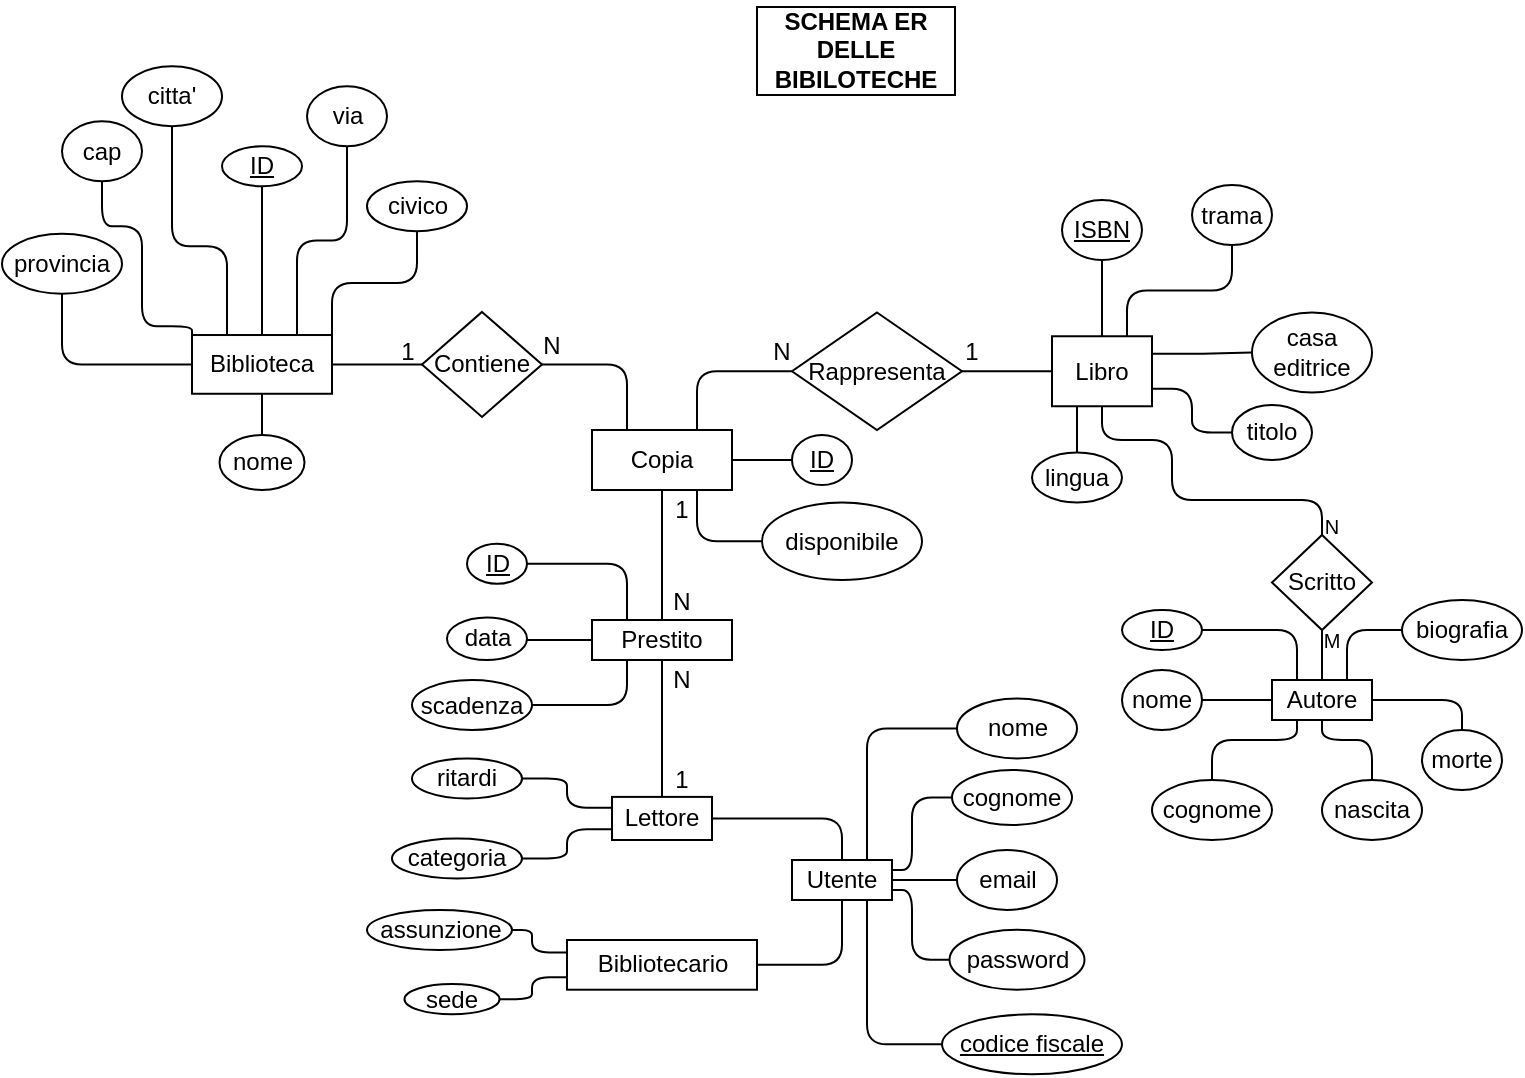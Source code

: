 <mxfile version="26.1.1">
  <diagram name="Page-1" id="0MRVWRIOqz95eaR4ipgQ">
    <mxGraphModel dx="988" dy="583" grid="1" gridSize="10" guides="1" tooltips="1" connect="1" arrows="1" fold="1" page="1" pageScale="1" pageWidth="850" pageHeight="1100" math="0" shadow="0">
      <root>
        <mxCell id="0" />
        <mxCell id="1" parent="0" />
        <mxCell id="64EpxRwVbbQgUjMSI_ka-127" style="edgeStyle=orthogonalEdgeStyle;rounded=1;orthogonalLoop=1;jettySize=auto;html=1;exitX=0.5;exitY=0;exitDx=0;exitDy=0;entryX=0.5;entryY=1;entryDx=0;entryDy=0;endArrow=none;startFill=0;" parent="1" source="64EpxRwVbbQgUjMSI_ka-2" target="64EpxRwVbbQgUjMSI_ka-126" edge="1">
          <mxGeometry relative="1" as="geometry" />
        </mxCell>
        <mxCell id="64EpxRwVbbQgUjMSI_ka-128" style="edgeStyle=orthogonalEdgeStyle;rounded=1;orthogonalLoop=1;jettySize=auto;html=1;exitX=1;exitY=0;exitDx=0;exitDy=0;entryX=0.5;entryY=1;entryDx=0;entryDy=0;endArrow=none;startFill=0;" parent="1" source="64EpxRwVbbQgUjMSI_ka-2" target="64EpxRwVbbQgUjMSI_ka-80" edge="1">
          <mxGeometry relative="1" as="geometry" />
        </mxCell>
        <mxCell id="64EpxRwVbbQgUjMSI_ka-129" style="edgeStyle=orthogonalEdgeStyle;rounded=1;orthogonalLoop=1;jettySize=auto;html=1;exitX=0.75;exitY=0;exitDx=0;exitDy=0;entryX=0.5;entryY=1;entryDx=0;entryDy=0;endArrow=none;startFill=0;" parent="1" source="64EpxRwVbbQgUjMSI_ka-2" target="64EpxRwVbbQgUjMSI_ka-79" edge="1">
          <mxGeometry relative="1" as="geometry" />
        </mxCell>
        <mxCell id="64EpxRwVbbQgUjMSI_ka-130" style="edgeStyle=orthogonalEdgeStyle;rounded=1;orthogonalLoop=1;jettySize=auto;html=1;exitX=0;exitY=0.5;exitDx=0;exitDy=0;entryX=0.5;entryY=1;entryDx=0;entryDy=0;endArrow=none;startFill=0;" parent="1" source="64EpxRwVbbQgUjMSI_ka-2" target="64EpxRwVbbQgUjMSI_ka-88" edge="1">
          <mxGeometry relative="1" as="geometry" />
        </mxCell>
        <mxCell id="64EpxRwVbbQgUjMSI_ka-131" style="edgeStyle=orthogonalEdgeStyle;rounded=1;orthogonalLoop=1;jettySize=auto;html=1;exitX=0;exitY=0;exitDx=0;exitDy=0;entryX=0.5;entryY=1;entryDx=0;entryDy=0;endArrow=none;startFill=0;" parent="1" source="64EpxRwVbbQgUjMSI_ka-2" target="64EpxRwVbbQgUjMSI_ka-81" edge="1">
          <mxGeometry relative="1" as="geometry">
            <Array as="points">
              <mxPoint x="135" y="213.13" />
              <mxPoint x="135" y="163.13" />
              <mxPoint x="115" y="163.13" />
            </Array>
          </mxGeometry>
        </mxCell>
        <mxCell id="64EpxRwVbbQgUjMSI_ka-132" style="edgeStyle=orthogonalEdgeStyle;rounded=1;orthogonalLoop=1;jettySize=auto;html=1;exitX=0.25;exitY=0;exitDx=0;exitDy=0;entryX=0.5;entryY=1;entryDx=0;entryDy=0;endArrow=none;startFill=0;" parent="1" source="64EpxRwVbbQgUjMSI_ka-2" target="64EpxRwVbbQgUjMSI_ka-3" edge="1">
          <mxGeometry relative="1" as="geometry">
            <Array as="points">
              <mxPoint x="178" y="173.13" />
              <mxPoint x="150" y="173.13" />
            </Array>
          </mxGeometry>
        </mxCell>
        <mxCell id="-BMLWCmr1hAgnJE4KNeQ-6" style="edgeStyle=orthogonalEdgeStyle;rounded=1;orthogonalLoop=1;jettySize=auto;html=1;exitX=0.5;exitY=1;exitDx=0;exitDy=0;entryX=0.5;entryY=0;entryDx=0;entryDy=0;curved=0;endArrow=none;startFill=0;" edge="1" parent="1" source="64EpxRwVbbQgUjMSI_ka-2" target="-BMLWCmr1hAgnJE4KNeQ-5">
          <mxGeometry relative="1" as="geometry" />
        </mxCell>
        <mxCell id="64EpxRwVbbQgUjMSI_ka-2" value="Biblioteca" style="rounded=0;whiteSpace=wrap;html=1;" parent="1" vertex="1">
          <mxGeometry x="160" y="217.51" width="70" height="29.37" as="geometry" />
        </mxCell>
        <mxCell id="64EpxRwVbbQgUjMSI_ka-3" value="citta&#39;" style="ellipse;whiteSpace=wrap;html=1;rounded=1;" parent="1" vertex="1">
          <mxGeometry x="125" y="83.13" width="50" height="30" as="geometry" />
        </mxCell>
        <mxCell id="QNl1kk8Vg32E1iND4ZY_-21" style="edgeStyle=orthogonalEdgeStyle;rounded=0;orthogonalLoop=1;jettySize=auto;html=1;exitX=0;exitY=0.5;exitDx=0;exitDy=0;entryX=1;entryY=0.5;entryDx=0;entryDy=0;endArrow=none;startFill=0;" parent="1" source="64EpxRwVbbQgUjMSI_ka-13" target="64EpxRwVbbQgUjMSI_ka-2" edge="1">
          <mxGeometry relative="1" as="geometry" />
        </mxCell>
        <mxCell id="64EpxRwVbbQgUjMSI_ka-13" value="Contiene" style="rhombus;whiteSpace=wrap;html=1;rounded=0;" parent="1" vertex="1">
          <mxGeometry x="275" y="205.94" width="60" height="52.5" as="geometry" />
        </mxCell>
        <mxCell id="64EpxRwVbbQgUjMSI_ka-141" style="edgeStyle=orthogonalEdgeStyle;rounded=1;orthogonalLoop=1;jettySize=auto;html=1;exitX=0.5;exitY=0;exitDx=0;exitDy=0;entryX=0.5;entryY=1;entryDx=0;entryDy=0;endArrow=none;startFill=0;" parent="1" source="64EpxRwVbbQgUjMSI_ka-15" target="64EpxRwVbbQgUjMSI_ka-17" edge="1">
          <mxGeometry relative="1" as="geometry" />
        </mxCell>
        <mxCell id="64EpxRwVbbQgUjMSI_ka-143" style="edgeStyle=orthogonalEdgeStyle;rounded=1;orthogonalLoop=1;jettySize=auto;html=1;exitX=0.75;exitY=0;exitDx=0;exitDy=0;entryX=0.5;entryY=1;entryDx=0;entryDy=0;endArrow=none;startFill=0;" parent="1" source="64EpxRwVbbQgUjMSI_ka-15" target="64EpxRwVbbQgUjMSI_ka-26" edge="1">
          <mxGeometry relative="1" as="geometry" />
        </mxCell>
        <mxCell id="64EpxRwVbbQgUjMSI_ka-144" style="edgeStyle=orthogonalEdgeStyle;rounded=1;orthogonalLoop=1;jettySize=auto;html=1;exitX=1;exitY=0.25;exitDx=0;exitDy=0;entryX=0;entryY=0.5;entryDx=0;entryDy=0;endArrow=none;startFill=0;" parent="1" source="64EpxRwVbbQgUjMSI_ka-15" target="64EpxRwVbbQgUjMSI_ka-28" edge="1">
          <mxGeometry relative="1" as="geometry" />
        </mxCell>
        <mxCell id="64EpxRwVbbQgUjMSI_ka-145" style="edgeStyle=orthogonalEdgeStyle;rounded=1;orthogonalLoop=1;jettySize=auto;html=1;exitX=1;exitY=0.75;exitDx=0;exitDy=0;entryX=0;entryY=0.5;entryDx=0;entryDy=0;endArrow=none;startFill=0;" parent="1" source="64EpxRwVbbQgUjMSI_ka-15" target="64EpxRwVbbQgUjMSI_ka-19" edge="1">
          <mxGeometry relative="1" as="geometry" />
        </mxCell>
        <mxCell id="64EpxRwVbbQgUjMSI_ka-149" style="edgeStyle=orthogonalEdgeStyle;rounded=1;orthogonalLoop=1;jettySize=auto;html=1;exitX=0.25;exitY=1;exitDx=0;exitDy=0;entryX=0.5;entryY=0;entryDx=0;entryDy=0;endArrow=none;startFill=0;" parent="1" source="64EpxRwVbbQgUjMSI_ka-15" target="64EpxRwVbbQgUjMSI_ka-48" edge="1">
          <mxGeometry relative="1" as="geometry" />
        </mxCell>
        <mxCell id="64EpxRwVbbQgUjMSI_ka-210" style="edgeStyle=orthogonalEdgeStyle;rounded=1;orthogonalLoop=1;jettySize=auto;html=1;exitX=0;exitY=0.5;exitDx=0;exitDy=0;entryX=1;entryY=0.5;entryDx=0;entryDy=0;endArrow=none;startFill=0;" parent="1" source="64EpxRwVbbQgUjMSI_ka-15" target="64EpxRwVbbQgUjMSI_ka-138" edge="1">
          <mxGeometry relative="1" as="geometry" />
        </mxCell>
        <mxCell id="64EpxRwVbbQgUjMSI_ka-15" value="Libro" style="rounded=0;whiteSpace=wrap;html=1;" parent="1" vertex="1">
          <mxGeometry x="590" y="218.13" width="50" height="35" as="geometry" />
        </mxCell>
        <mxCell id="64EpxRwVbbQgUjMSI_ka-17" value="&lt;u&gt;ISBN&lt;/u&gt;" style="ellipse;whiteSpace=wrap;html=1;rounded=1;" parent="1" vertex="1">
          <mxGeometry x="595" y="150" width="40" height="30" as="geometry" />
        </mxCell>
        <mxCell id="64EpxRwVbbQgUjMSI_ka-19" value="titolo" style="ellipse;whiteSpace=wrap;html=1;rounded=1;" parent="1" vertex="1">
          <mxGeometry x="680" y="252.5" width="40" height="27.5" as="geometry" />
        </mxCell>
        <mxCell id="64EpxRwVbbQgUjMSI_ka-22" value="Scritto" style="rhombus;whiteSpace=wrap;html=1;rounded=0;" parent="1" vertex="1">
          <mxGeometry x="700" y="317.5" width="50" height="47.5" as="geometry" />
        </mxCell>
        <mxCell id="64EpxRwVbbQgUjMSI_ka-154" style="edgeStyle=orthogonalEdgeStyle;rounded=1;orthogonalLoop=1;jettySize=auto;html=1;exitX=0.25;exitY=0;exitDx=0;exitDy=0;entryX=1;entryY=0.5;entryDx=0;entryDy=0;endArrow=none;startFill=0;" parent="1" source="64EpxRwVbbQgUjMSI_ka-24" target="64EpxRwVbbQgUjMSI_ka-37" edge="1">
          <mxGeometry relative="1" as="geometry" />
        </mxCell>
        <mxCell id="64EpxRwVbbQgUjMSI_ka-155" style="edgeStyle=orthogonalEdgeStyle;rounded=1;orthogonalLoop=1;jettySize=auto;html=1;exitX=0;exitY=0.5;exitDx=0;exitDy=0;entryX=1;entryY=0.5;entryDx=0;entryDy=0;endArrow=none;startFill=0;" parent="1" source="64EpxRwVbbQgUjMSI_ka-24" target="64EpxRwVbbQgUjMSI_ka-39" edge="1">
          <mxGeometry relative="1" as="geometry" />
        </mxCell>
        <mxCell id="64EpxRwVbbQgUjMSI_ka-156" style="edgeStyle=orthogonalEdgeStyle;rounded=1;orthogonalLoop=1;jettySize=auto;html=1;exitX=0.25;exitY=1;exitDx=0;exitDy=0;entryX=0.5;entryY=0;entryDx=0;entryDy=0;endArrow=none;startFill=0;" parent="1" source="64EpxRwVbbQgUjMSI_ka-24" target="64EpxRwVbbQgUjMSI_ka-41" edge="1">
          <mxGeometry relative="1" as="geometry">
            <Array as="points">
              <mxPoint x="712" y="420" />
              <mxPoint x="670" y="420" />
            </Array>
          </mxGeometry>
        </mxCell>
        <mxCell id="64EpxRwVbbQgUjMSI_ka-157" style="edgeStyle=orthogonalEdgeStyle;rounded=1;orthogonalLoop=1;jettySize=auto;html=1;exitX=0.5;exitY=1;exitDx=0;exitDy=0;entryX=0.5;entryY=0;entryDx=0;entryDy=0;endArrow=none;startFill=0;" parent="1" source="64EpxRwVbbQgUjMSI_ka-24" target="64EpxRwVbbQgUjMSI_ka-42" edge="1">
          <mxGeometry relative="1" as="geometry">
            <Array as="points">
              <mxPoint x="725" y="420" />
              <mxPoint x="750" y="420" />
            </Array>
          </mxGeometry>
        </mxCell>
        <mxCell id="64EpxRwVbbQgUjMSI_ka-158" style="edgeStyle=orthogonalEdgeStyle;rounded=1;orthogonalLoop=1;jettySize=auto;html=1;exitX=1;exitY=0.5;exitDx=0;exitDy=0;entryX=0.5;entryY=0;entryDx=0;entryDy=0;endArrow=none;startFill=0;" parent="1" source="64EpxRwVbbQgUjMSI_ka-24" target="64EpxRwVbbQgUjMSI_ka-43" edge="1">
          <mxGeometry relative="1" as="geometry">
            <Array as="points">
              <mxPoint x="795" y="400" />
            </Array>
          </mxGeometry>
        </mxCell>
        <mxCell id="64EpxRwVbbQgUjMSI_ka-159" style="edgeStyle=orthogonalEdgeStyle;rounded=1;orthogonalLoop=1;jettySize=auto;html=1;exitX=0.75;exitY=0;exitDx=0;exitDy=0;entryX=0;entryY=0.5;entryDx=0;entryDy=0;endArrow=none;startFill=0;" parent="1" source="64EpxRwVbbQgUjMSI_ka-24" target="64EpxRwVbbQgUjMSI_ka-46" edge="1">
          <mxGeometry relative="1" as="geometry">
            <Array as="points">
              <mxPoint x="738" y="365" />
            </Array>
          </mxGeometry>
        </mxCell>
        <mxCell id="64EpxRwVbbQgUjMSI_ka-182" style="edgeStyle=orthogonalEdgeStyle;rounded=1;orthogonalLoop=1;jettySize=auto;html=1;exitX=0.5;exitY=0;exitDx=0;exitDy=0;entryX=0.5;entryY=1;entryDx=0;entryDy=0;endArrow=none;startFill=0;" parent="1" source="64EpxRwVbbQgUjMSI_ka-24" target="64EpxRwVbbQgUjMSI_ka-22" edge="1">
          <mxGeometry relative="1" as="geometry" />
        </mxCell>
        <mxCell id="64EpxRwVbbQgUjMSI_ka-24" value="Autore" style="rounded=0;whiteSpace=wrap;html=1;" parent="1" vertex="1">
          <mxGeometry x="700" y="390" width="50" height="20" as="geometry" />
        </mxCell>
        <mxCell id="64EpxRwVbbQgUjMSI_ka-26" value="trama" style="ellipse;whiteSpace=wrap;html=1;rounded=1;" parent="1" vertex="1">
          <mxGeometry x="660" y="142.5" width="40" height="30" as="geometry" />
        </mxCell>
        <mxCell id="64EpxRwVbbQgUjMSI_ka-28" value="casa editrice" style="ellipse;whiteSpace=wrap;html=1;rounded=1;" parent="1" vertex="1">
          <mxGeometry x="690" y="206.25" width="60" height="40" as="geometry" />
        </mxCell>
        <mxCell id="64EpxRwVbbQgUjMSI_ka-37" value="&lt;u&gt;ID&lt;/u&gt;" style="ellipse;whiteSpace=wrap;html=1;rounded=1;" parent="1" vertex="1">
          <mxGeometry x="625" y="355" width="40" height="20" as="geometry" />
        </mxCell>
        <mxCell id="64EpxRwVbbQgUjMSI_ka-39" value="nome" style="ellipse;whiteSpace=wrap;html=1;rounded=1;" parent="1" vertex="1">
          <mxGeometry x="625" y="385" width="40" height="30" as="geometry" />
        </mxCell>
        <mxCell id="64EpxRwVbbQgUjMSI_ka-41" value="cognome" style="ellipse;whiteSpace=wrap;html=1;rounded=1;" parent="1" vertex="1">
          <mxGeometry x="640" y="440" width="60" height="30" as="geometry" />
        </mxCell>
        <mxCell id="64EpxRwVbbQgUjMSI_ka-42" value="nascita" style="ellipse;whiteSpace=wrap;html=1;rounded=1;" parent="1" vertex="1">
          <mxGeometry x="725" y="440" width="50" height="30" as="geometry" />
        </mxCell>
        <mxCell id="64EpxRwVbbQgUjMSI_ka-43" value="morte" style="ellipse;whiteSpace=wrap;html=1;rounded=1;" parent="1" vertex="1">
          <mxGeometry x="775" y="415" width="40" height="30" as="geometry" />
        </mxCell>
        <mxCell id="64EpxRwVbbQgUjMSI_ka-46" value="biografia" style="ellipse;whiteSpace=wrap;html=1;rounded=1;" parent="1" vertex="1">
          <mxGeometry x="765" y="350" width="60" height="30" as="geometry" />
        </mxCell>
        <mxCell id="64EpxRwVbbQgUjMSI_ka-48" value="lingua" style="ellipse;whiteSpace=wrap;html=1;rounded=1;" parent="1" vertex="1">
          <mxGeometry x="580" y="276.25" width="45" height="25" as="geometry" />
        </mxCell>
        <mxCell id="64EpxRwVbbQgUjMSI_ka-178" style="edgeStyle=orthogonalEdgeStyle;rounded=1;orthogonalLoop=1;jettySize=auto;html=1;exitX=0.5;exitY=0;exitDx=0;exitDy=0;entryX=1;entryY=0.5;entryDx=0;entryDy=0;endArrow=none;startFill=0;" parent="1" source="64EpxRwVbbQgUjMSI_ka-50" target="64EpxRwVbbQgUjMSI_ka-51" edge="1">
          <mxGeometry relative="1" as="geometry" />
        </mxCell>
        <mxCell id="64EpxRwVbbQgUjMSI_ka-179" style="edgeStyle=orthogonalEdgeStyle;rounded=1;orthogonalLoop=1;jettySize=auto;html=1;exitX=0.5;exitY=1;exitDx=0;exitDy=0;entryX=1;entryY=0.5;entryDx=0;entryDy=0;endArrow=none;startFill=0;" parent="1" source="64EpxRwVbbQgUjMSI_ka-50" target="64EpxRwVbbQgUjMSI_ka-52" edge="1">
          <mxGeometry relative="1" as="geometry" />
        </mxCell>
        <mxCell id="WrM48daoIJoYGqW7nCg0-2" style="edgeStyle=orthogonalEdgeStyle;rounded=1;orthogonalLoop=1;jettySize=auto;html=1;exitX=0.75;exitY=0;exitDx=0;exitDy=0;entryX=0;entryY=0.5;entryDx=0;entryDy=0;curved=0;endArrow=none;startFill=0;" parent="1" source="64EpxRwVbbQgUjMSI_ka-50" target="64EpxRwVbbQgUjMSI_ka-66" edge="1">
          <mxGeometry relative="1" as="geometry" />
        </mxCell>
        <mxCell id="WrM48daoIJoYGqW7nCg0-4" style="edgeStyle=orthogonalEdgeStyle;rounded=1;orthogonalLoop=1;jettySize=auto;html=1;exitX=0.75;exitY=1;exitDx=0;exitDy=0;entryX=0;entryY=0.5;entryDx=0;entryDy=0;endArrow=none;startFill=0;curved=0;" parent="1" source="64EpxRwVbbQgUjMSI_ka-50" target="64EpxRwVbbQgUjMSI_ka-64" edge="1">
          <mxGeometry relative="1" as="geometry" />
        </mxCell>
        <mxCell id="-BMLWCmr1hAgnJE4KNeQ-2" style="edgeStyle=orthogonalEdgeStyle;rounded=1;orthogonalLoop=1;jettySize=auto;html=1;exitX=1;exitY=0.25;exitDx=0;exitDy=0;entryX=0;entryY=0.5;entryDx=0;entryDy=0;curved=0;endArrow=none;startFill=0;" edge="1" parent="1" source="64EpxRwVbbQgUjMSI_ka-50" target="64EpxRwVbbQgUjMSI_ka-70">
          <mxGeometry relative="1" as="geometry">
            <Array as="points">
              <mxPoint x="520" y="485" />
              <mxPoint x="520" y="449" />
            </Array>
          </mxGeometry>
        </mxCell>
        <mxCell id="-BMLWCmr1hAgnJE4KNeQ-3" style="edgeStyle=orthogonalEdgeStyle;rounded=1;orthogonalLoop=1;jettySize=auto;html=1;exitX=1;exitY=0.5;exitDx=0;exitDy=0;entryX=0;entryY=0.5;entryDx=0;entryDy=0;curved=0;endArrow=none;startFill=0;" edge="1" parent="1" source="64EpxRwVbbQgUjMSI_ka-50" target="-BMLWCmr1hAgnJE4KNeQ-1">
          <mxGeometry relative="1" as="geometry" />
        </mxCell>
        <mxCell id="-BMLWCmr1hAgnJE4KNeQ-4" style="edgeStyle=orthogonalEdgeStyle;rounded=1;orthogonalLoop=1;jettySize=auto;html=1;exitX=1;exitY=0.75;exitDx=0;exitDy=0;entryX=0;entryY=0.5;entryDx=0;entryDy=0;curved=0;endArrow=none;startFill=0;" edge="1" parent="1" source="64EpxRwVbbQgUjMSI_ka-50" target="WrM48daoIJoYGqW7nCg0-1">
          <mxGeometry relative="1" as="geometry">
            <Array as="points">
              <mxPoint x="520" y="495" />
              <mxPoint x="520" y="530" />
            </Array>
          </mxGeometry>
        </mxCell>
        <mxCell id="64EpxRwVbbQgUjMSI_ka-50" value="Utente" style="rounded=0;whiteSpace=wrap;html=1;" parent="1" vertex="1">
          <mxGeometry x="460" y="480" width="50" height="20" as="geometry" />
        </mxCell>
        <mxCell id="64EpxRwVbbQgUjMSI_ka-194" style="edgeStyle=orthogonalEdgeStyle;rounded=1;orthogonalLoop=1;jettySize=auto;html=1;exitX=0;exitY=0.25;exitDx=0;exitDy=0;entryX=1;entryY=0.5;entryDx=0;entryDy=0;endArrow=none;startFill=0;" parent="1" source="64EpxRwVbbQgUjMSI_ka-51" target="64EpxRwVbbQgUjMSI_ka-68" edge="1">
          <mxGeometry relative="1" as="geometry" />
        </mxCell>
        <mxCell id="64EpxRwVbbQgUjMSI_ka-195" style="edgeStyle=orthogonalEdgeStyle;rounded=1;orthogonalLoop=1;jettySize=auto;html=1;exitX=0;exitY=0.75;exitDx=0;exitDy=0;entryX=1;entryY=0.5;entryDx=0;entryDy=0;endArrow=none;startFill=0;" parent="1" source="64EpxRwVbbQgUjMSI_ka-51" target="64EpxRwVbbQgUjMSI_ka-55" edge="1">
          <mxGeometry relative="1" as="geometry" />
        </mxCell>
        <mxCell id="64EpxRwVbbQgUjMSI_ka-204" style="edgeStyle=orthogonalEdgeStyle;rounded=1;orthogonalLoop=1;jettySize=auto;html=1;exitX=0.5;exitY=0;exitDx=0;exitDy=0;entryX=0.5;entryY=1;entryDx=0;entryDy=0;endArrow=none;startFill=0;startArrow=none;endFill=1;" parent="1" source="64EpxRwVbbQgUjMSI_ka-51" target="64EpxRwVbbQgUjMSI_ka-202" edge="1">
          <mxGeometry relative="1" as="geometry" />
        </mxCell>
        <mxCell id="64EpxRwVbbQgUjMSI_ka-51" value="Lettore" style="rounded=0;whiteSpace=wrap;html=1;" parent="1" vertex="1">
          <mxGeometry x="370" y="448.45" width="50" height="21.55" as="geometry" />
        </mxCell>
        <mxCell id="WrM48daoIJoYGqW7nCg0-11" style="edgeStyle=orthogonalEdgeStyle;rounded=1;orthogonalLoop=1;jettySize=auto;html=1;exitX=0;exitY=0.25;exitDx=0;exitDy=0;entryX=1;entryY=0.5;entryDx=0;entryDy=0;curved=0;endArrow=none;startFill=0;" parent="1" source="64EpxRwVbbQgUjMSI_ka-52" target="WrM48daoIJoYGqW7nCg0-10" edge="1">
          <mxGeometry relative="1" as="geometry">
            <Array as="points">
              <mxPoint x="330" y="526" />
              <mxPoint x="330" y="515" />
            </Array>
          </mxGeometry>
        </mxCell>
        <mxCell id="WrM48daoIJoYGqW7nCg0-13" style="edgeStyle=orthogonalEdgeStyle;rounded=1;orthogonalLoop=1;jettySize=auto;html=1;exitX=0;exitY=0.75;exitDx=0;exitDy=0;entryX=1;entryY=0.5;entryDx=0;entryDy=0;curved=0;endArrow=none;startFill=0;" parent="1" source="64EpxRwVbbQgUjMSI_ka-52" target="WrM48daoIJoYGqW7nCg0-9" edge="1">
          <mxGeometry relative="1" as="geometry">
            <Array as="points">
              <mxPoint x="330" y="539" />
              <mxPoint x="330" y="550" />
            </Array>
          </mxGeometry>
        </mxCell>
        <mxCell id="64EpxRwVbbQgUjMSI_ka-52" value="Bibliotecario" style="rounded=0;whiteSpace=wrap;html=1;" parent="1" vertex="1">
          <mxGeometry x="347.5" y="520" width="95" height="24.85" as="geometry" />
        </mxCell>
        <mxCell id="64EpxRwVbbQgUjMSI_ka-55" value="categoria" style="ellipse;whiteSpace=wrap;html=1;rounded=1;" parent="1" vertex="1">
          <mxGeometry x="260" y="469.23" width="65" height="20" as="geometry" />
        </mxCell>
        <mxCell id="64EpxRwVbbQgUjMSI_ka-64" value="&lt;u&gt;codice fiscale&lt;/u&gt;" style="ellipse;whiteSpace=wrap;html=1;rounded=1;" parent="1" vertex="1">
          <mxGeometry x="535" y="557.15" width="90" height="30" as="geometry" />
        </mxCell>
        <mxCell id="64EpxRwVbbQgUjMSI_ka-66" value="nome" style="ellipse;whiteSpace=wrap;html=1;rounded=1;" parent="1" vertex="1">
          <mxGeometry x="542.5" y="399.23" width="60" height="30" as="geometry" />
        </mxCell>
        <mxCell id="64EpxRwVbbQgUjMSI_ka-68" value="ritardi" style="ellipse;whiteSpace=wrap;html=1;rounded=1;" parent="1" vertex="1">
          <mxGeometry x="270" y="429.23" width="55" height="20" as="geometry" />
        </mxCell>
        <mxCell id="64EpxRwVbbQgUjMSI_ka-70" value="cognome" style="ellipse;whiteSpace=wrap;html=1;rounded=1;" parent="1" vertex="1">
          <mxGeometry x="540" y="435" width="60" height="27.5" as="geometry" />
        </mxCell>
        <mxCell id="64EpxRwVbbQgUjMSI_ka-79" value="via" style="ellipse;whiteSpace=wrap;html=1;rounded=1;" parent="1" vertex="1">
          <mxGeometry x="217.5" y="93.13" width="40" height="30" as="geometry" />
        </mxCell>
        <mxCell id="64EpxRwVbbQgUjMSI_ka-80" value="civico" style="ellipse;whiteSpace=wrap;html=1;rounded=1;" parent="1" vertex="1">
          <mxGeometry x="247.5" y="140.63" width="50" height="25" as="geometry" />
        </mxCell>
        <mxCell id="64EpxRwVbbQgUjMSI_ka-81" value="cap" style="ellipse;whiteSpace=wrap;html=1;rounded=1;" parent="1" vertex="1">
          <mxGeometry x="95" y="110.63" width="40" height="30" as="geometry" />
        </mxCell>
        <mxCell id="64EpxRwVbbQgUjMSI_ka-88" value="provincia" style="ellipse;whiteSpace=wrap;html=1;rounded=1;" parent="1" vertex="1">
          <mxGeometry x="65" y="166.88" width="60" height="30" as="geometry" />
        </mxCell>
        <mxCell id="64EpxRwVbbQgUjMSI_ka-171" style="edgeStyle=orthogonalEdgeStyle;rounded=1;orthogonalLoop=1;jettySize=auto;html=1;exitX=0.75;exitY=0;exitDx=0;exitDy=0;entryX=0;entryY=0.5;entryDx=0;entryDy=0;startArrow=none;startFill=0;endArrow=none;" parent="1" source="64EpxRwVbbQgUjMSI_ka-90" target="64EpxRwVbbQgUjMSI_ka-138" edge="1">
          <mxGeometry relative="1" as="geometry" />
        </mxCell>
        <mxCell id="64EpxRwVbbQgUjMSI_ka-189" style="edgeStyle=orthogonalEdgeStyle;rounded=1;orthogonalLoop=1;jettySize=auto;html=1;exitX=1;exitY=0.5;exitDx=0;exitDy=0;entryX=0;entryY=0.5;entryDx=0;entryDy=0;endArrow=none;startFill=0;" parent="1" source="64EpxRwVbbQgUjMSI_ka-90" target="64EpxRwVbbQgUjMSI_ka-94" edge="1">
          <mxGeometry relative="1" as="geometry" />
        </mxCell>
        <mxCell id="64EpxRwVbbQgUjMSI_ka-191" style="edgeStyle=orthogonalEdgeStyle;rounded=1;orthogonalLoop=1;jettySize=auto;html=1;exitX=0.75;exitY=1;exitDx=0;exitDy=0;entryX=0;entryY=0.5;entryDx=0;entryDy=0;endArrow=none;startFill=0;" parent="1" source="64EpxRwVbbQgUjMSI_ka-90" target="64EpxRwVbbQgUjMSI_ka-105" edge="1">
          <mxGeometry relative="1" as="geometry" />
        </mxCell>
        <mxCell id="64EpxRwVbbQgUjMSI_ka-203" style="edgeStyle=orthogonalEdgeStyle;rounded=1;orthogonalLoop=1;jettySize=auto;html=1;exitX=0.5;exitY=1;exitDx=0;exitDy=0;entryX=0.5;entryY=0;entryDx=0;entryDy=0;endArrow=none;startFill=0;endFill=1;" parent="1" source="64EpxRwVbbQgUjMSI_ka-90" target="64EpxRwVbbQgUjMSI_ka-202" edge="1">
          <mxGeometry relative="1" as="geometry" />
        </mxCell>
        <mxCell id="QNl1kk8Vg32E1iND4ZY_-20" style="edgeStyle=orthogonalEdgeStyle;rounded=1;orthogonalLoop=1;jettySize=auto;html=1;exitX=0.25;exitY=0;exitDx=0;exitDy=0;entryX=1;entryY=0.5;entryDx=0;entryDy=0;endArrow=none;startFill=0;" parent="1" source="64EpxRwVbbQgUjMSI_ka-90" target="64EpxRwVbbQgUjMSI_ka-13" edge="1">
          <mxGeometry relative="1" as="geometry" />
        </mxCell>
        <mxCell id="64EpxRwVbbQgUjMSI_ka-90" value="Copia" style="rounded=0;whiteSpace=wrap;html=1;" parent="1" vertex="1">
          <mxGeometry x="360" y="265" width="70" height="30" as="geometry" />
        </mxCell>
        <mxCell id="64EpxRwVbbQgUjMSI_ka-94" value="&lt;u&gt;ID&lt;/u&gt;" style="ellipse;whiteSpace=wrap;html=1;rounded=1;" parent="1" vertex="1">
          <mxGeometry x="460" y="267.5" width="30" height="25" as="geometry" />
        </mxCell>
        <mxCell id="64EpxRwVbbQgUjMSI_ka-105" value="disponibile" style="ellipse;whiteSpace=wrap;html=1;rounded=1;" parent="1" vertex="1">
          <mxGeometry x="445" y="301.25" width="80" height="38.75" as="geometry" />
        </mxCell>
        <mxCell id="64EpxRwVbbQgUjMSI_ka-109" value="&lt;u&gt;ID&lt;/u&gt;" style="ellipse;whiteSpace=wrap;html=1;rounded=1;" parent="1" vertex="1">
          <mxGeometry x="297.5" y="321.88" width="30" height="20" as="geometry" />
        </mxCell>
        <mxCell id="64EpxRwVbbQgUjMSI_ka-113" value="data" style="ellipse;whiteSpace=wrap;html=1;rounded=1;" parent="1" vertex="1">
          <mxGeometry x="287.5" y="358.76" width="40" height="21.24" as="geometry" />
        </mxCell>
        <mxCell id="64EpxRwVbbQgUjMSI_ka-115" value="scadenza" style="ellipse;whiteSpace=wrap;html=1;rounded=1;" parent="1" vertex="1">
          <mxGeometry x="270" y="390" width="60" height="25" as="geometry" />
        </mxCell>
        <mxCell id="64EpxRwVbbQgUjMSI_ka-126" value="&lt;u&gt;ID&lt;/u&gt;" style="ellipse;whiteSpace=wrap;html=1;rounded=1;" parent="1" vertex="1">
          <mxGeometry x="175" y="123.13" width="40" height="20" as="geometry" />
        </mxCell>
        <mxCell id="64EpxRwVbbQgUjMSI_ka-138" value="Rappresenta" style="rhombus;whiteSpace=wrap;html=1;rounded=0;" parent="1" vertex="1">
          <mxGeometry x="460" y="206.25" width="85" height="58.75" as="geometry" />
        </mxCell>
        <mxCell id="64EpxRwVbbQgUjMSI_ka-181" style="edgeStyle=orthogonalEdgeStyle;rounded=1;orthogonalLoop=1;jettySize=auto;html=1;exitX=0.5;exitY=1;exitDx=0;exitDy=0;entryX=0.5;entryY=0;entryDx=0;entryDy=0;endArrow=none;startFill=0;" parent="1" source="64EpxRwVbbQgUjMSI_ka-15" target="64EpxRwVbbQgUjMSI_ka-22" edge="1">
          <mxGeometry relative="1" as="geometry">
            <mxPoint x="700" y="310" as="targetPoint" />
            <Array as="points">
              <mxPoint x="615" y="270" />
              <mxPoint x="650" y="270" />
              <mxPoint x="650" y="300" />
              <mxPoint x="725" y="300" />
            </Array>
          </mxGeometry>
        </mxCell>
        <mxCell id="64EpxRwVbbQgUjMSI_ka-205" style="edgeStyle=orthogonalEdgeStyle;rounded=1;orthogonalLoop=1;jettySize=auto;html=1;exitX=0.25;exitY=0;exitDx=0;exitDy=0;entryX=1;entryY=0.5;entryDx=0;entryDy=0;endArrow=none;startFill=0;" parent="1" source="64EpxRwVbbQgUjMSI_ka-202" target="64EpxRwVbbQgUjMSI_ka-109" edge="1">
          <mxGeometry relative="1" as="geometry" />
        </mxCell>
        <mxCell id="64EpxRwVbbQgUjMSI_ka-206" style="edgeStyle=orthogonalEdgeStyle;rounded=1;orthogonalLoop=1;jettySize=auto;html=1;exitX=0;exitY=0.5;exitDx=0;exitDy=0;entryX=1;entryY=0.5;entryDx=0;entryDy=0;endArrow=none;startFill=0;" parent="1" source="64EpxRwVbbQgUjMSI_ka-202" target="64EpxRwVbbQgUjMSI_ka-113" edge="1">
          <mxGeometry relative="1" as="geometry" />
        </mxCell>
        <mxCell id="64EpxRwVbbQgUjMSI_ka-207" style="edgeStyle=orthogonalEdgeStyle;rounded=1;orthogonalLoop=1;jettySize=auto;html=1;exitX=0.25;exitY=1;exitDx=0;exitDy=0;entryX=1;entryY=0.5;entryDx=0;entryDy=0;endArrow=none;startFill=0;" parent="1" source="64EpxRwVbbQgUjMSI_ka-202" target="64EpxRwVbbQgUjMSI_ka-115" edge="1">
          <mxGeometry relative="1" as="geometry" />
        </mxCell>
        <mxCell id="64EpxRwVbbQgUjMSI_ka-202" value="Prestito" style="rounded=0;whiteSpace=wrap;html=1;" parent="1" vertex="1">
          <mxGeometry x="360" y="360" width="70" height="20" as="geometry" />
        </mxCell>
        <mxCell id="QNl1kk8Vg32E1iND4ZY_-6" style="edgeStyle=orthogonalEdgeStyle;rounded=0;orthogonalLoop=1;jettySize=auto;html=1;exitX=0;exitY=0;exitDx=0;exitDy=0;" parent="1" edge="1">
          <mxGeometry relative="1" as="geometry">
            <mxPoint x="410" y="410" as="sourcePoint" />
            <mxPoint x="410" y="410" as="targetPoint" />
          </mxGeometry>
        </mxCell>
        <mxCell id="QNl1kk8Vg32E1iND4ZY_-8" value="N" style="text;html=1;align=center;verticalAlign=middle;whiteSpace=wrap;rounded=0;" parent="1" vertex="1">
          <mxGeometry x="450" y="221.25" width="10" height="10" as="geometry" />
        </mxCell>
        <mxCell id="QNl1kk8Vg32E1iND4ZY_-9" value="1" style="text;html=1;align=center;verticalAlign=middle;whiteSpace=wrap;rounded=0;" parent="1" vertex="1">
          <mxGeometry x="545" y="221.25" width="10" height="10" as="geometry" />
        </mxCell>
        <mxCell id="QNl1kk8Vg32E1iND4ZY_-10" value="N" style="text;html=1;align=center;verticalAlign=middle;whiteSpace=wrap;rounded=0;" parent="1" vertex="1">
          <mxGeometry x="400" y="346.25" width="10" height="8.75" as="geometry" />
        </mxCell>
        <mxCell id="QNl1kk8Vg32E1iND4ZY_-11" value="1" style="text;html=1;align=center;verticalAlign=middle;whiteSpace=wrap;rounded=0;" parent="1" vertex="1">
          <mxGeometry x="400" y="300" width="10" height="10" as="geometry" />
        </mxCell>
        <mxCell id="QNl1kk8Vg32E1iND4ZY_-12" value="1" style="text;html=1;align=center;verticalAlign=middle;whiteSpace=wrap;rounded=0;" parent="1" vertex="1">
          <mxGeometry x="400" y="435" width="10" height="10" as="geometry" />
        </mxCell>
        <mxCell id="QNl1kk8Vg32E1iND4ZY_-13" value="N" style="text;html=1;align=center;verticalAlign=middle;whiteSpace=wrap;rounded=0;" parent="1" vertex="1">
          <mxGeometry x="400" y="385" width="10" height="10" as="geometry" />
        </mxCell>
        <mxCell id="QNl1kk8Vg32E1iND4ZY_-14" value="N" style="text;html=1;align=center;verticalAlign=middle;whiteSpace=wrap;rounded=0;fontSize=10;" parent="1" vertex="1">
          <mxGeometry x="725" y="307.5" width="10" height="10" as="geometry" />
        </mxCell>
        <mxCell id="QNl1kk8Vg32E1iND4ZY_-15" value="M" style="text;html=1;align=center;verticalAlign=middle;whiteSpace=wrap;rounded=0;fontSize=10;" parent="1" vertex="1">
          <mxGeometry x="725" y="365" width="10" height="10" as="geometry" />
        </mxCell>
        <mxCell id="QNl1kk8Vg32E1iND4ZY_-18" value="SCHEMA ER DELLE BIBILOTECHE" style="text;align=center;verticalAlign=middle;rounded=0;labelBorderColor=default;fontStyle=1;html=1;whiteSpace=wrap;spacingTop=0;spacing=0;" parent="1" vertex="1">
          <mxGeometry x="442.5" y="50" width="97.5" height="50" as="geometry" />
        </mxCell>
        <mxCell id="QNl1kk8Vg32E1iND4ZY_-22" value="1" style="text;html=1;align=center;verticalAlign=middle;whiteSpace=wrap;rounded=0;" parent="1" vertex="1">
          <mxGeometry x="257.5" y="221.25" width="20" height="10" as="geometry" />
        </mxCell>
        <mxCell id="QNl1kk8Vg32E1iND4ZY_-23" value="N" style="text;html=1;align=center;verticalAlign=middle;whiteSpace=wrap;rounded=0;" parent="1" vertex="1">
          <mxGeometry x="335" y="218.13" width="10" height="10" as="geometry" />
        </mxCell>
        <mxCell id="WrM48daoIJoYGqW7nCg0-1" value="password" style="ellipse;whiteSpace=wrap;html=1;" parent="1" vertex="1">
          <mxGeometry x="538.75" y="514.85" width="67.5" height="30" as="geometry" />
        </mxCell>
        <mxCell id="WrM48daoIJoYGqW7nCg0-9" value="sede" style="ellipse;whiteSpace=wrap;html=1;" parent="1" vertex="1">
          <mxGeometry x="266.25" y="542" width="47.5" height="15.15" as="geometry" />
        </mxCell>
        <mxCell id="WrM48daoIJoYGqW7nCg0-10" value="assunzione" style="ellipse;whiteSpace=wrap;html=1;" parent="1" vertex="1">
          <mxGeometry x="247.5" y="505" width="72.5" height="20" as="geometry" />
        </mxCell>
        <mxCell id="-BMLWCmr1hAgnJE4KNeQ-1" value="email" style="ellipse;whiteSpace=wrap;html=1;" vertex="1" parent="1">
          <mxGeometry x="542.5" y="475" width="50" height="30" as="geometry" />
        </mxCell>
        <mxCell id="-BMLWCmr1hAgnJE4KNeQ-5" value="nome" style="ellipse;whiteSpace=wrap;html=1;" vertex="1" parent="1">
          <mxGeometry x="173.75" y="267.5" width="42.5" height="27.5" as="geometry" />
        </mxCell>
      </root>
    </mxGraphModel>
  </diagram>
</mxfile>
